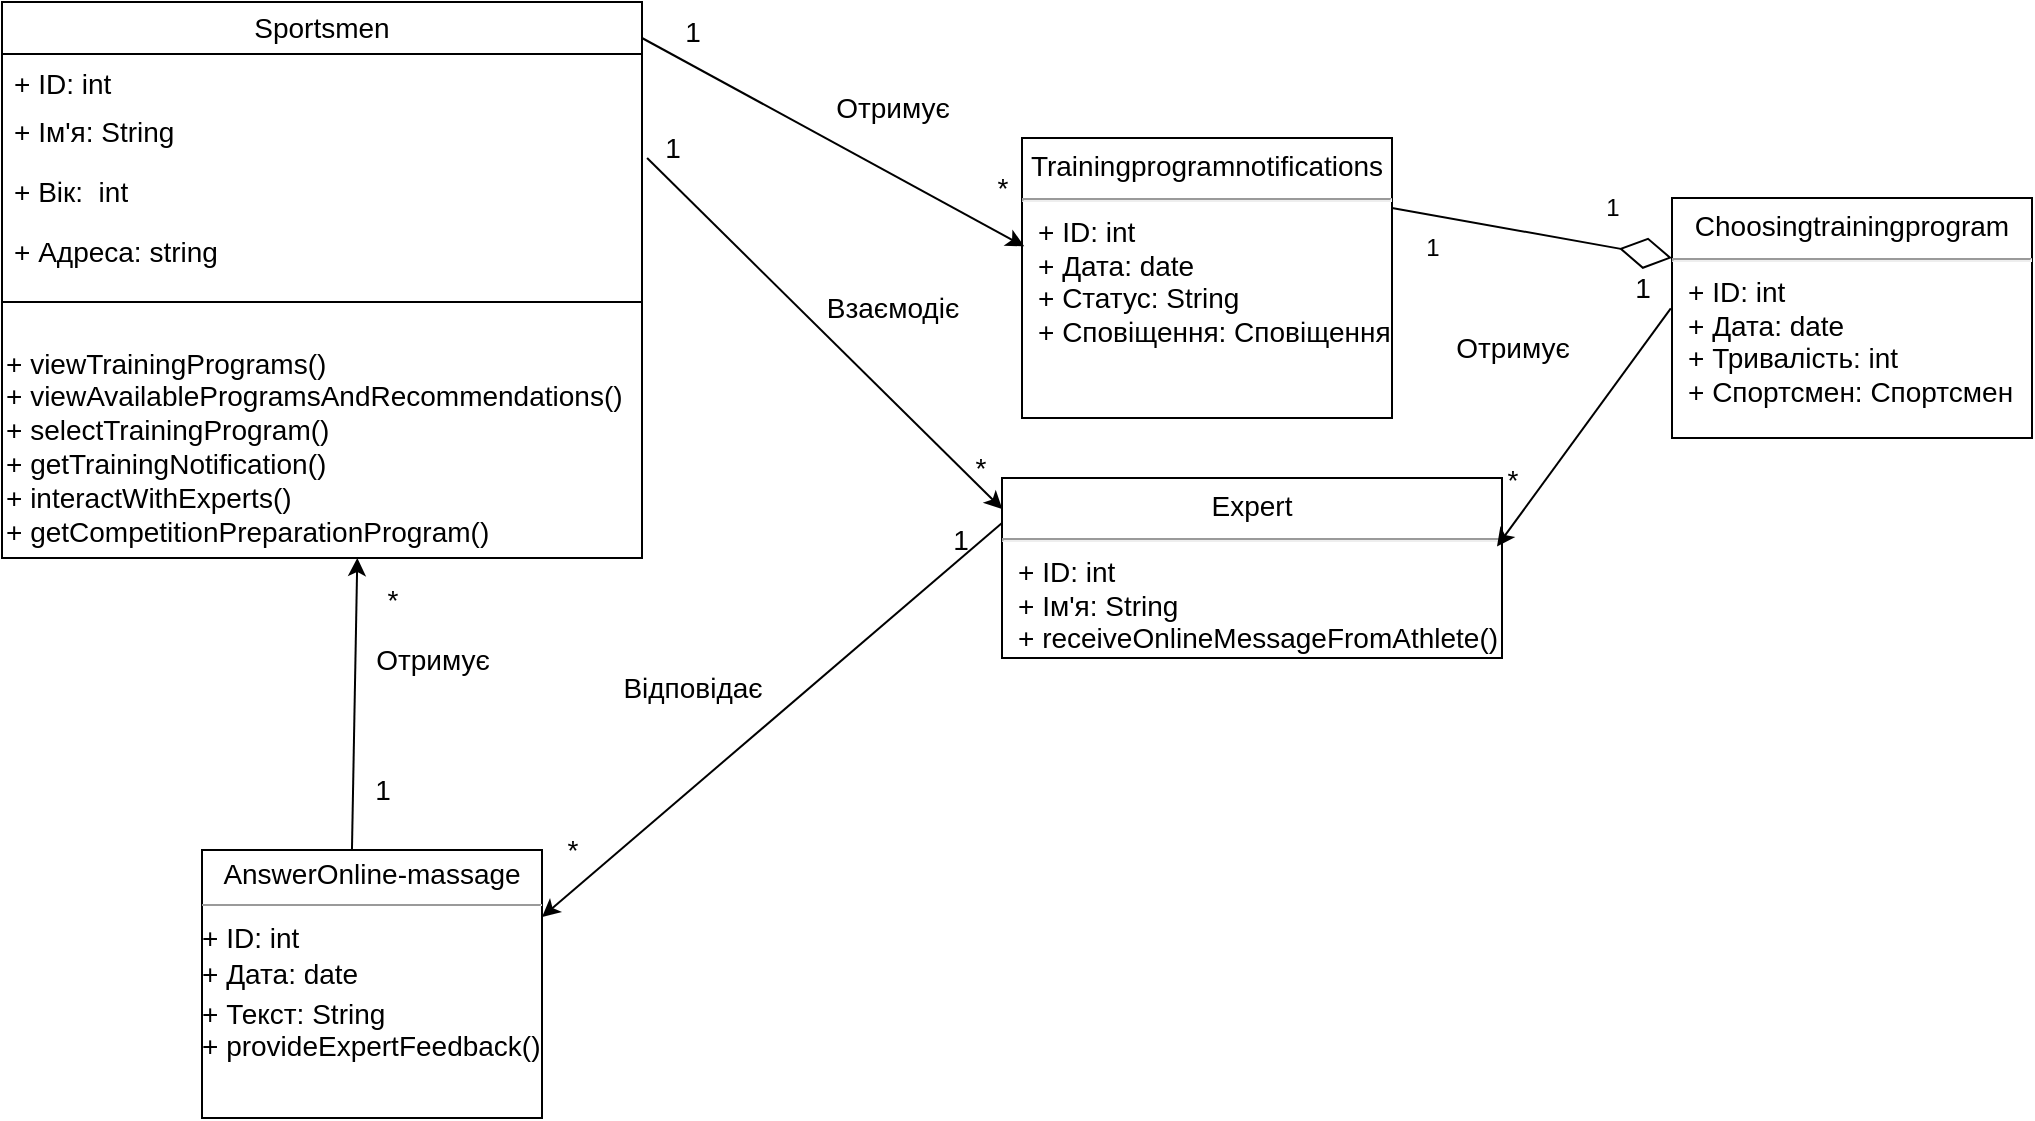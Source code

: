 <mxfile version="22.0.8" type="device">
  <diagram name="Страница — 1" id="PT70_CYcPv-NNOxItSxv">
    <mxGraphModel dx="1877" dy="574" grid="1" gridSize="10" guides="1" tooltips="1" connect="1" arrows="1" fold="1" page="1" pageScale="1" pageWidth="827" pageHeight="1169" math="0" shadow="0">
      <root>
        <mxCell id="0" />
        <mxCell id="1" parent="0" />
        <mxCell id="0k0r966J7VI7oezdHhZW-1" value="&lt;span style=&quot;font-size: 14px;&quot;&gt;Sportsmen&lt;/span&gt;" style="swimlane;fontStyle=0;childLayout=stackLayout;horizontal=1;startSize=26;fillColor=none;horizontalStack=0;resizeParent=1;resizeParentMax=0;resizeLast=0;collapsible=1;marginBottom=0;whiteSpace=wrap;html=1;" parent="1" vertex="1">
          <mxGeometry x="-90" y="82" width="320" height="150" as="geometry">
            <mxRectangle x="80" y="80" width="100" height="30" as="alternateBounds" />
          </mxGeometry>
        </mxCell>
        <mxCell id="Db2EKCp_gA9bSXpN65p6-2" value="&lt;font style=&quot;font-size: 14px;&quot;&gt;+ ID: int&lt;/font&gt;" style="text;strokeColor=none;fillColor=none;align=left;verticalAlign=top;spacingLeft=4;spacingRight=4;overflow=hidden;rotatable=0;points=[[0,0.5],[1,0.5]];portConstraint=eastwest;whiteSpace=wrap;html=1;" vertex="1" parent="0k0r966J7VI7oezdHhZW-1">
          <mxGeometry y="26" width="320" height="24" as="geometry" />
        </mxCell>
        <mxCell id="0k0r966J7VI7oezdHhZW-2" value="&lt;font style=&quot;font-size: 14px;&quot;&gt;+ Ім&#39;я: String&lt;/font&gt;" style="text;strokeColor=none;fillColor=none;align=left;verticalAlign=top;spacingLeft=4;spacingRight=4;overflow=hidden;rotatable=0;points=[[0,0.5],[1,0.5]];portConstraint=eastwest;whiteSpace=wrap;html=1;" parent="0k0r966J7VI7oezdHhZW-1" vertex="1">
          <mxGeometry y="50" width="320" height="30" as="geometry" />
        </mxCell>
        <mxCell id="0k0r966J7VI7oezdHhZW-3" value="&lt;font style=&quot;font-size: 14px;&quot;&gt;+ Вік:&amp;nbsp; int&lt;/font&gt;" style="text;strokeColor=none;fillColor=none;align=left;verticalAlign=top;spacingLeft=4;spacingRight=4;overflow=hidden;rotatable=0;points=[[0,0.5],[1,0.5]];portConstraint=eastwest;whiteSpace=wrap;html=1;" parent="0k0r966J7VI7oezdHhZW-1" vertex="1">
          <mxGeometry y="80" width="320" height="30" as="geometry" />
        </mxCell>
        <mxCell id="0k0r966J7VI7oezdHhZW-4" value="&lt;font style=&quot;font-size: 14px;&quot;&gt;+ Адреса: string&lt;/font&gt;" style="text;strokeColor=none;fillColor=none;align=left;verticalAlign=top;spacingLeft=4;spacingRight=4;overflow=hidden;rotatable=0;points=[[0,0.5],[1,0.5]];portConstraint=eastwest;whiteSpace=wrap;html=1;" parent="0k0r966J7VI7oezdHhZW-1" vertex="1">
          <mxGeometry y="110" width="320" height="40" as="geometry" />
        </mxCell>
        <mxCell id="0k0r966J7VI7oezdHhZW-11" value="&lt;p style=&quot;margin: 6px 0px 0px; text-align: center; font-size: 14px;&quot;&gt;&lt;font style=&quot;font-size: 14px;&quot;&gt;Choosingtrainingprogram&lt;/font&gt;&lt;/p&gt;&lt;hr style=&quot;font-size: 14px;&quot;&gt;&lt;p style=&quot;margin: 0px 0px 0px 8px; font-size: 14px;&quot;&gt;&lt;font style=&quot;font-size: 14px;&quot;&gt;+ ID: int&lt;/font&gt;&lt;/p&gt;&lt;p style=&quot;margin: 0px 0px 0px 8px; font-size: 14px;&quot;&gt;&lt;font style=&quot;font-size: 14px;&quot;&gt;+ Дата: date&lt;br&gt;+ Тривалість: int&lt;/font&gt;&lt;/p&gt;&lt;p style=&quot;margin: 0px 0px 0px 8px; font-size: 14px;&quot;&gt;&lt;font style=&quot;font-size: 14px;&quot;&gt;+ Спортсмен: Спортсмен&lt;/font&gt;&lt;/p&gt;" style="align=left;overflow=fill;html=1;dropTarget=0;whiteSpace=wrap;" parent="1" vertex="1">
          <mxGeometry x="745" y="180" width="180" height="120" as="geometry" />
        </mxCell>
        <mxCell id="0k0r966J7VI7oezdHhZW-19" value="1" style="text;html=1;align=center;verticalAlign=middle;resizable=0;points=[];autosize=1;strokeColor=none;fillColor=none;" parent="1" vertex="1">
          <mxGeometry x="610" y="190" width="30" height="30" as="geometry" />
        </mxCell>
        <mxCell id="0k0r966J7VI7oezdHhZW-20" value="1" style="text;html=1;align=center;verticalAlign=middle;resizable=0;points=[];autosize=1;strokeColor=none;fillColor=none;" parent="1" vertex="1">
          <mxGeometry x="700" y="170" width="30" height="30" as="geometry" />
        </mxCell>
        <mxCell id="0k0r966J7VI7oezdHhZW-21" value="&lt;p style=&quot;margin: 6px 0px 0px; text-align: center; font-size: 14px;&quot;&gt;&lt;font style=&quot;font-size: 14px;&quot;&gt;Trainingprogramnotifications&lt;/font&gt;&lt;/p&gt;&lt;hr style=&quot;font-size: 14px;&quot;&gt;&lt;p style=&quot;margin: 0px 0px 0px 8px; font-size: 14px;&quot;&gt;&lt;font style=&quot;font-size: 14px;&quot;&gt;+ ID: int&lt;br&gt;&lt;/font&gt;&lt;/p&gt;&lt;p style=&quot;margin: 0px 0px 0px 8px; font-size: 14px;&quot;&gt;&lt;font style=&quot;font-size: 14px;&quot;&gt;+ Дата: date&lt;br&gt;+ Статус: String&lt;/font&gt;&lt;/p&gt;&lt;p style=&quot;margin: 0px 0px 0px 8px; font-size: 14px;&quot;&gt;&lt;font style=&quot;font-size: 14px;&quot;&gt;+ Сповіщення: Сповіщення&lt;/font&gt;&lt;/p&gt;" style="align=left;overflow=fill;html=1;dropTarget=0;whiteSpace=wrap;" parent="1" vertex="1">
          <mxGeometry x="420" y="150" width="185" height="140" as="geometry" />
        </mxCell>
        <mxCell id="0k0r966J7VI7oezdHhZW-22" value="&lt;font style=&quot;font-size: 14px;&quot;&gt;1&lt;/font&gt;" style="text;html=1;align=center;verticalAlign=middle;resizable=0;points=[];autosize=1;strokeColor=none;fillColor=none;" parent="1" vertex="1">
          <mxGeometry x="240" y="82" width="30" height="30" as="geometry" />
        </mxCell>
        <mxCell id="0k0r966J7VI7oezdHhZW-24" value="&lt;font style=&quot;font-size: 14px;&quot;&gt;Отримує&lt;/font&gt;" style="text;html=1;align=center;verticalAlign=middle;resizable=0;points=[];autosize=1;strokeColor=none;fillColor=none;" parent="1" vertex="1">
          <mxGeometry x="315" y="120" width="80" height="30" as="geometry" />
        </mxCell>
        <mxCell id="0k0r966J7VI7oezdHhZW-25" value="&lt;font style=&quot;font-size: 14px;&quot;&gt;*&lt;/font&gt;" style="text;html=1;align=center;verticalAlign=middle;resizable=0;points=[];autosize=1;strokeColor=none;fillColor=none;" parent="1" vertex="1">
          <mxGeometry x="395" y="160" width="30" height="30" as="geometry" />
        </mxCell>
        <mxCell id="0k0r966J7VI7oezdHhZW-28" value="&lt;p style=&quot;margin: 6px 0px 0px; text-align: center; font-size: 14px;&quot;&gt;Expert&lt;/p&gt;&lt;hr style=&quot;font-size: 14px;&quot;&gt;&lt;p style=&quot;margin: 0px 0px 0px 8px; font-size: 14px;&quot;&gt;&lt;font style=&quot;font-size: 14px;&quot;&gt;+ ID: int&lt;/font&gt;&lt;/p&gt;&lt;p style=&quot;margin: 0px 0px 0px 8px; font-size: 14px;&quot;&gt;&lt;font style=&quot;font-size: 14px;&quot;&gt;+ Ім&#39;я: String&lt;br&gt;&lt;/font&gt;&lt;/p&gt;&lt;p style=&quot;margin: 0px 0px 0px 8px; font-size: 14px;&quot;&gt;+ receiveOnlineMessageFromAthlete()&lt;br&gt;&lt;/p&gt;" style="align=left;overflow=fill;html=1;dropTarget=0;whiteSpace=wrap;" parent="1" vertex="1">
          <mxGeometry x="410" y="320" width="250" height="90" as="geometry" />
        </mxCell>
        <mxCell id="0k0r966J7VI7oezdHhZW-36" value="&lt;font style=&quot;font-size: 14px;&quot;&gt;1&lt;/font&gt;" style="text;html=1;align=center;verticalAlign=middle;resizable=0;points=[];autosize=1;strokeColor=none;fillColor=none;" parent="1" vertex="1">
          <mxGeometry x="230" y="140" width="30" height="30" as="geometry" />
        </mxCell>
        <mxCell id="0k0r966J7VI7oezdHhZW-37" value="&lt;span style=&quot;font-size: 14px;&quot;&gt;Взаємодіє&lt;/span&gt;" style="text;html=1;align=center;verticalAlign=middle;resizable=0;points=[];autosize=1;strokeColor=none;fillColor=none;" parent="1" vertex="1">
          <mxGeometry x="310" y="220" width="90" height="30" as="geometry" />
        </mxCell>
        <mxCell id="0k0r966J7VI7oezdHhZW-38" value="&lt;font style=&quot;font-size: 14px;&quot;&gt;*&lt;/font&gt;" style="text;html=1;align=center;verticalAlign=middle;resizable=0;points=[];autosize=1;strokeColor=none;fillColor=none;" parent="1" vertex="1">
          <mxGeometry x="180" y="491" width="30" height="30" as="geometry" />
        </mxCell>
        <mxCell id="0k0r966J7VI7oezdHhZW-40" value="&lt;font style=&quot;font-size: 14px;&quot;&gt;Отримує&lt;/font&gt;" style="text;html=1;align=center;verticalAlign=middle;resizable=0;points=[];autosize=1;strokeColor=none;fillColor=none;" parent="1" vertex="1">
          <mxGeometry x="625" y="240" width="80" height="30" as="geometry" />
        </mxCell>
        <mxCell id="0k0r966J7VI7oezdHhZW-42" value="" style="endArrow=diamondThin;endFill=0;endSize=24;html=1;rounded=0;exitX=1;exitY=0.25;exitDx=0;exitDy=0;entryX=0;entryY=0.25;entryDx=0;entryDy=0;" parent="1" edge="1" target="0k0r966J7VI7oezdHhZW-11" source="0k0r966J7VI7oezdHhZW-21">
          <mxGeometry width="160" relative="1" as="geometry">
            <mxPoint x="584" y="135.349" as="sourcePoint" />
            <mxPoint x="750.01" y="201.04" as="targetPoint" />
          </mxGeometry>
        </mxCell>
        <mxCell id="0k0r966J7VI7oezdHhZW-41" value="&lt;font style=&quot;font-size: 14px;&quot;&gt;1&lt;/font&gt;" style="text;html=1;align=center;verticalAlign=middle;resizable=0;points=[];autosize=1;strokeColor=none;fillColor=none;" parent="1" vertex="1">
          <mxGeometry x="715" y="210" width="30" height="30" as="geometry" />
        </mxCell>
        <mxCell id="0k0r966J7VI7oezdHhZW-44" value="&lt;p style=&quot;margin:0px;margin-top:4px;text-align:center;&quot;&gt;&lt;span style=&quot;font-size: 14px;&quot;&gt;AnswerOnline-massage&lt;/span&gt;&lt;/p&gt;&lt;hr size=&quot;1&quot;&gt;&lt;div style=&quot;height:2px;&quot;&gt;&amp;nbsp;&lt;/div&gt;&lt;div style=&quot;height:2px;&quot;&gt;&lt;font style=&quot;font-size: 14px;&quot;&gt;+ ID: int&lt;/font&gt;&lt;/div&gt;&lt;div style=&quot;height:2px;&quot;&gt;&lt;font style=&quot;font-size: 14px;&quot;&gt;&lt;br&gt;&lt;/font&gt;&lt;/div&gt;&lt;div style=&quot;height:2px;&quot;&gt;&lt;font style=&quot;font-size: 14px;&quot;&gt;&lt;br&gt;&lt;/font&gt;&lt;/div&gt;&lt;div style=&quot;height:2px;&quot;&gt;&lt;font style=&quot;font-size: 14px;&quot;&gt;&lt;br&gt;&lt;/font&gt;&lt;/div&gt;&lt;div style=&quot;height:2px;&quot;&gt;&lt;br&gt;&lt;/div&gt;&lt;div style=&quot;height:2px;&quot;&gt;&lt;br&gt;&lt;/div&gt;&lt;div style=&quot;height:2px;&quot;&gt;&lt;font style=&quot;font-size: 14px;&quot;&gt;&lt;br&gt;&lt;/font&gt;&lt;/div&gt;&lt;div style=&quot;height:2px;&quot;&gt;&lt;font style=&quot;font-size: 14px;&quot;&gt;&lt;br&gt;&lt;/font&gt;&lt;/div&gt;&lt;div style=&quot;height:2px;&quot;&gt;&lt;font style=&quot;font-size: 14px;&quot;&gt;&lt;br&gt;&lt;/font&gt;&lt;/div&gt;&lt;div style=&quot;height:2px;&quot;&gt;&lt;font style=&quot;font-size: 14px;&quot;&gt;+ Дата: date&lt;/font&gt;&lt;/div&gt;&lt;div style=&quot;height:2px;&quot;&gt;&lt;font style=&quot;font-size: 14px;&quot;&gt;&lt;br&gt;&lt;/font&gt;&lt;/div&gt;&lt;div style=&quot;height:2px;&quot;&gt;&lt;font style=&quot;font-size: 14px;&quot;&gt;&lt;br&gt;&lt;/font&gt;&lt;/div&gt;&lt;div style=&quot;height:2px;&quot;&gt;&lt;font style=&quot;font-size: 14px;&quot;&gt;&lt;br&gt;&lt;/font&gt;&lt;/div&gt;&lt;div style=&quot;height:2px;&quot;&gt;&lt;font style=&quot;font-size: 14px;&quot;&gt;&lt;br&gt;&lt;/font&gt;&lt;/div&gt;&lt;div style=&quot;height:2px;&quot;&gt;&lt;font style=&quot;font-size: 14px;&quot;&gt;&lt;br&gt;&lt;/font&gt;&lt;/div&gt;&lt;div style=&quot;height:2px;&quot;&gt;&lt;font style=&quot;font-size: 14px;&quot;&gt;&lt;br&gt;&lt;/font&gt;&lt;/div&gt;&lt;div style=&quot;height:2px;&quot;&gt;&lt;font style=&quot;font-size: 14px;&quot;&gt;&lt;br&gt;&lt;/font&gt;&lt;/div&gt;&lt;div style=&quot;height:2px;&quot;&gt;&lt;font style=&quot;font-size: 14px;&quot;&gt;&lt;br&gt;&lt;/font&gt;&lt;/div&gt;&lt;div style=&quot;height:2px;&quot;&gt;&lt;font style=&quot;font-size: 14px;&quot;&gt;&lt;br&gt;&lt;/font&gt;&lt;/div&gt;&lt;div style=&quot;height:2px;&quot;&gt;&lt;font style=&quot;font-size: 14px;&quot;&gt;+ Текст: String&lt;/font&gt;&lt;/div&gt;&lt;div style=&quot;height:2px;&quot;&gt;&lt;font style=&quot;font-size: 14px;&quot;&gt;&lt;br&gt;&lt;/font&gt;&lt;/div&gt;&lt;div style=&quot;height:2px;&quot;&gt;&lt;font style=&quot;font-size: 14px;&quot;&gt;&lt;br&gt;&lt;/font&gt;&lt;/div&gt;&lt;div style=&quot;height:2px;&quot;&gt;&lt;font style=&quot;font-size: 14px;&quot;&gt;&lt;br&gt;&lt;/font&gt;&lt;/div&gt;&lt;div style=&quot;height:2px;&quot;&gt;&lt;font style=&quot;font-size: 14px;&quot;&gt;&lt;br&gt;&lt;/font&gt;&lt;/div&gt;&lt;div style=&quot;height:2px;&quot;&gt;&lt;font style=&quot;font-size: 14px;&quot;&gt;&lt;br&gt;&lt;/font&gt;&lt;/div&gt;&lt;div style=&quot;height:2px;&quot;&gt;&lt;font style=&quot;font-size: 14px;&quot;&gt;&lt;br&gt;&lt;/font&gt;&lt;/div&gt;&lt;div style=&quot;height:2px;&quot;&gt;&lt;font style=&quot;font-size: 14px;&quot;&gt;&lt;br&gt;&lt;/font&gt;&lt;/div&gt;&lt;div style=&quot;height:2px;&quot;&gt;&lt;font style=&quot;font-size: 14px;&quot;&gt;+ provideExpertFeedback()&lt;/font&gt;&lt;/div&gt;" style="verticalAlign=top;align=left;overflow=fill;fontSize=12;fontFamily=Helvetica;html=1;whiteSpace=wrap;" parent="1" vertex="1">
          <mxGeometry x="10" y="506" width="170" height="134" as="geometry" />
        </mxCell>
        <mxCell id="0k0r966J7VI7oezdHhZW-46" value="&lt;font style=&quot;font-size: 14px;&quot;&gt;*&lt;/font&gt;" style="text;html=1;align=center;verticalAlign=middle;resizable=0;points=[];autosize=1;strokeColor=none;fillColor=none;" parent="1" vertex="1">
          <mxGeometry x="384" y="300" width="30" height="30" as="geometry" />
        </mxCell>
        <mxCell id="0k0r966J7VI7oezdHhZW-48" value="&lt;font style=&quot;font-size: 14px;&quot;&gt;1&lt;/font&gt;" style="text;html=1;align=center;verticalAlign=middle;resizable=0;points=[];autosize=1;strokeColor=none;fillColor=none;" parent="1" vertex="1">
          <mxGeometry x="373.5" y="336" width="30" height="30" as="geometry" />
        </mxCell>
        <mxCell id="0k0r966J7VI7oezdHhZW-49" value="&lt;font style=&quot;font-size: 14px;&quot;&gt;Відповідає&lt;/font&gt;" style="text;html=1;align=center;verticalAlign=middle;resizable=0;points=[];autosize=1;strokeColor=none;fillColor=none;" parent="1" vertex="1">
          <mxGeometry x="210" y="410" width="90" height="30" as="geometry" />
        </mxCell>
        <mxCell id="0k0r966J7VI7oezdHhZW-51" value="&lt;font style=&quot;font-size: 14px;&quot;&gt;Отримує&lt;/font&gt;" style="text;html=1;align=center;verticalAlign=middle;resizable=0;points=[];autosize=1;strokeColor=none;fillColor=none;" parent="1" vertex="1">
          <mxGeometry x="85" y="396" width="80" height="30" as="geometry" />
        </mxCell>
        <mxCell id="0k0r966J7VI7oezdHhZW-52" value="&lt;font style=&quot;font-size: 14px;&quot;&gt;1&lt;/font&gt;" style="text;html=1;align=center;verticalAlign=middle;resizable=0;points=[];autosize=1;strokeColor=none;fillColor=none;" parent="1" vertex="1">
          <mxGeometry x="85" y="461" width="30" height="30" as="geometry" />
        </mxCell>
        <mxCell id="0k0r966J7VI7oezdHhZW-53" value="&lt;font style=&quot;font-size: 14px;&quot;&gt;*&lt;/font&gt;" style="text;html=1;align=center;verticalAlign=middle;resizable=0;points=[];autosize=1;strokeColor=none;fillColor=none;" parent="1" vertex="1">
          <mxGeometry x="90" y="366" width="30" height="30" as="geometry" />
        </mxCell>
        <mxCell id="x_3dui9MWgq3ZP0mCH6x-2" value="" style="endArrow=classic;html=1;rounded=0;entryX=0.006;entryY=0.387;entryDx=0;entryDy=0;entryPerimeter=0;exitX=0;exitY=1;exitDx=0;exitDy=0;exitPerimeter=0;" parent="1" target="0k0r966J7VI7oezdHhZW-21" edge="1">
          <mxGeometry width="50" height="50" relative="1" as="geometry">
            <mxPoint x="230" y="100" as="sourcePoint" />
            <mxPoint x="280" y="50" as="targetPoint" />
          </mxGeometry>
        </mxCell>
        <mxCell id="x_3dui9MWgq3ZP0mCH6x-3" value="" style="endArrow=classic;html=1;rounded=0;entryX=0.873;entryY=1.187;entryDx=0;entryDy=0;exitX=1.017;exitY=0.733;exitDx=0;exitDy=0;exitPerimeter=0;entryPerimeter=0;" parent="1" target="0k0r966J7VI7oezdHhZW-46" edge="1">
          <mxGeometry width="50" height="50" relative="1" as="geometry">
            <mxPoint x="232.55" y="160" as="sourcePoint" />
            <mxPoint x="415" y="341.01" as="targetPoint" />
          </mxGeometry>
        </mxCell>
        <mxCell id="x_3dui9MWgq3ZP0mCH6x-4" value="" style="endArrow=classic;html=1;rounded=0;entryX=1;entryY=0.25;entryDx=0;entryDy=0;exitX=0;exitY=0.25;exitDx=0;exitDy=0;" parent="1" source="0k0r966J7VI7oezdHhZW-28" target="0k0r966J7VI7oezdHhZW-44" edge="1">
          <mxGeometry width="50" height="50" relative="1" as="geometry">
            <mxPoint x="410" y="370" as="sourcePoint" />
            <mxPoint x="500" y="396" as="targetPoint" />
          </mxGeometry>
        </mxCell>
        <mxCell id="x_3dui9MWgq3ZP0mCH6x-5" value="" style="endArrow=classic;html=1;rounded=0;entryX=0.451;entryY=1.05;entryDx=0;entryDy=0;entryPerimeter=0;exitX=0.441;exitY=0.002;exitDx=0;exitDy=0;exitPerimeter=0;" parent="1" source="0k0r966J7VI7oezdHhZW-44" edge="1">
          <mxGeometry width="50" height="50" relative="1" as="geometry">
            <mxPoint x="88" y="486" as="sourcePoint" />
            <mxPoint x="87.65" y="360" as="targetPoint" />
          </mxGeometry>
        </mxCell>
        <mxCell id="x_3dui9MWgq3ZP0mCH6x-7" value="" style="endArrow=classic;html=1;rounded=0;exitX=0.98;exitY=0.84;exitDx=0;exitDy=0;exitPerimeter=0;entryX=0.99;entryY=0.38;entryDx=0;entryDy=0;entryPerimeter=0;" parent="1" source="0k0r966J7VI7oezdHhZW-41" target="0k0r966J7VI7oezdHhZW-28" edge="1">
          <mxGeometry width="50" height="50" relative="1" as="geometry">
            <mxPoint x="744" y="225" as="sourcePoint" />
            <mxPoint x="595" y="350" as="targetPoint" />
          </mxGeometry>
        </mxCell>
        <mxCell id="0k0r966J7VI7oezdHhZW-43" value="&lt;font style=&quot;font-size: 14px;&quot;&gt;*&lt;/font&gt;" style="text;html=1;align=center;verticalAlign=middle;resizable=0;points=[];autosize=1;strokeColor=none;fillColor=none;" parent="1" vertex="1">
          <mxGeometry x="650" y="306" width="30" height="30" as="geometry" />
        </mxCell>
        <mxCell id="Db2EKCp_gA9bSXpN65p6-21" value="&lt;font style=&quot;font-size: 14px;&quot;&gt;&lt;br&gt;+ viewTrainingPrograms()&lt;br&gt;+ viewAvailableProgramsAndRecommendations()&lt;br&gt;+&amp;nbsp;selectTrainingProgram()&lt;br&gt;+&amp;nbsp;getTrainingNotification()&lt;br&gt;+&amp;nbsp;interactWithExperts()&lt;br&gt;+&amp;nbsp;getCompetitionPreparationProgram()&lt;br&gt;&lt;/font&gt;" style="rounded=0;whiteSpace=wrap;html=1;align=left;" vertex="1" parent="1">
          <mxGeometry x="-90" y="232" width="320" height="128" as="geometry" />
        </mxCell>
      </root>
    </mxGraphModel>
  </diagram>
</mxfile>
